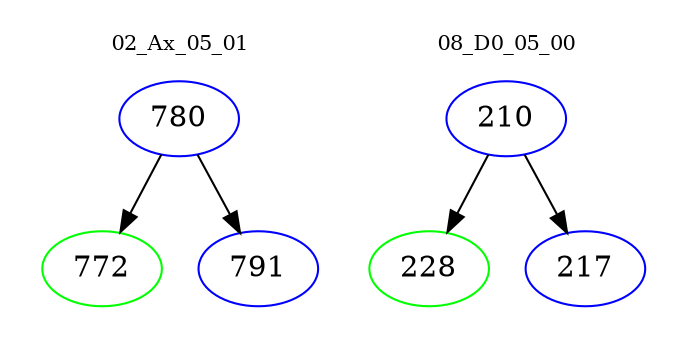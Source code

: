 digraph{
subgraph cluster_0 {
color = white
label = "02_Ax_05_01";
fontsize=10;
T0_780 [label="780", color="blue"]
T0_780 -> T0_772 [color="black"]
T0_772 [label="772", color="green"]
T0_780 -> T0_791 [color="black"]
T0_791 [label="791", color="blue"]
}
subgraph cluster_1 {
color = white
label = "08_D0_05_00";
fontsize=10;
T1_210 [label="210", color="blue"]
T1_210 -> T1_228 [color="black"]
T1_228 [label="228", color="green"]
T1_210 -> T1_217 [color="black"]
T1_217 [label="217", color="blue"]
}
}
